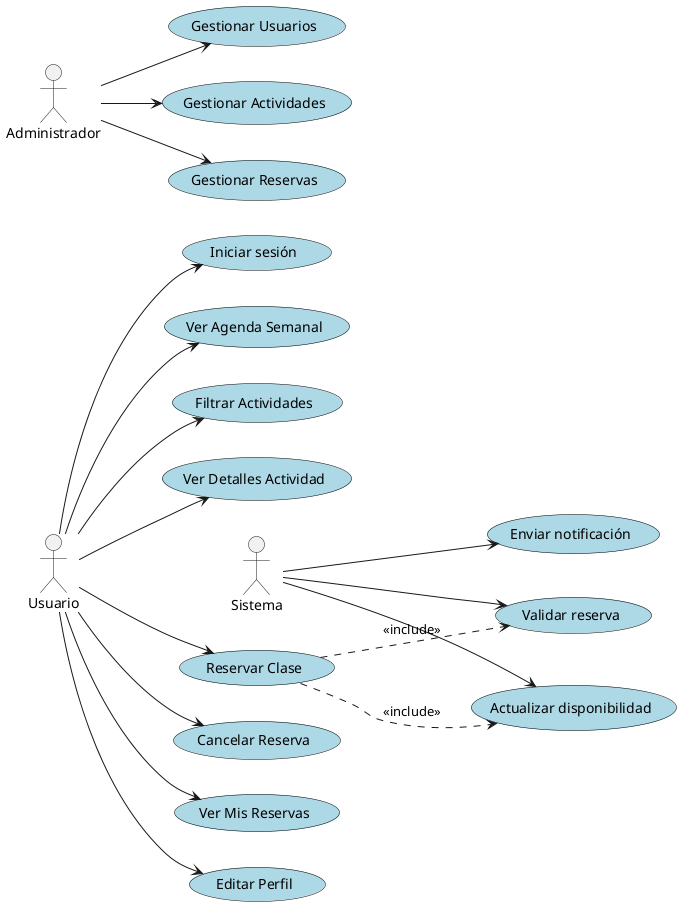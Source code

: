 @startuml
left to right direction
skinparam packageStyle rectangle
skinparam usecase {
  BackgroundColor #ADD8E6
  BorderColor Black
}

actor Usuario
actor Administrador
actor Sistema

Usuario --> (Iniciar sesión)
Usuario --> (Ver Agenda Semanal)
Usuario --> (Filtrar Actividades)
Usuario --> (Ver Detalles Actividad)
Usuario --> (Reservar Clase)
Usuario --> (Cancelar Reserva)
Usuario --> (Ver Mis Reservas)
Usuario --> (Editar Perfil)

Administrador --> (Gestionar Usuarios)
Administrador --> (Gestionar Actividades)
Administrador --> (Gestionar Reservas)

Sistema --> (Actualizar disponibilidad)
Sistema --> (Validar reserva)
Sistema --> (Enviar notificación)

(Reservar Clase) ..> (Validar reserva) : <<include>>
(Reservar Clase) ..> (Actualizar disponibilidad) : <<include>>

@enduml
